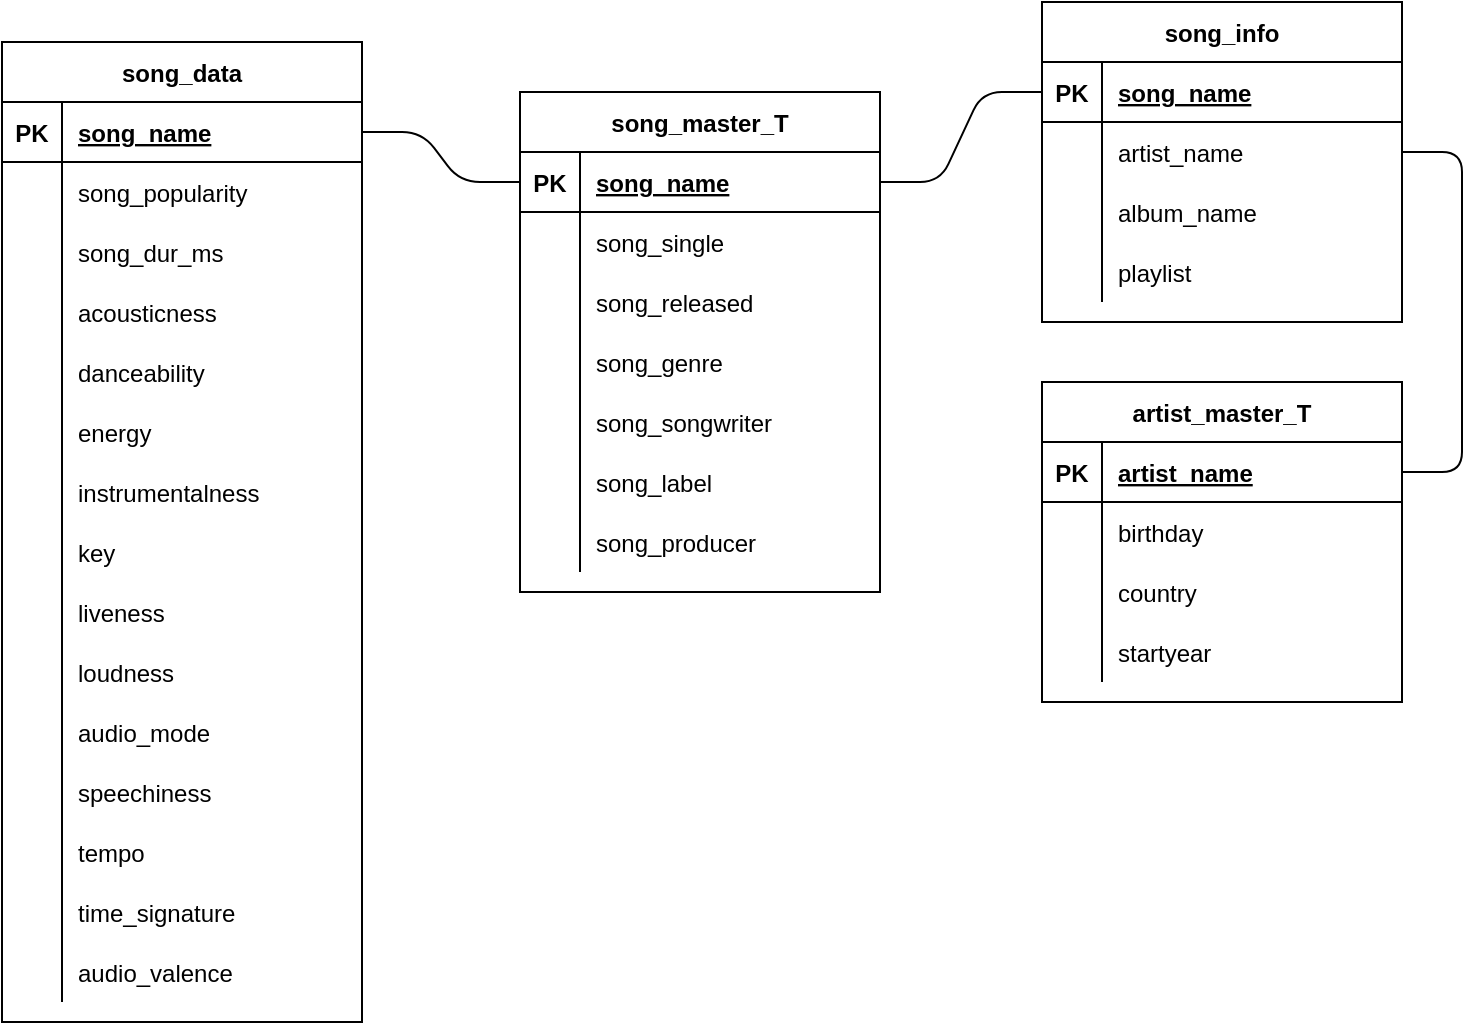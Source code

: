 <mxfile version="14.6.12" type="onedrive"><diagram id="lpdzLqTwHydC7Lj-aIhr" name="Page-1"><mxGraphModel dx="1902" dy="2097" grid="1" gridSize="10" guides="1" tooltips="1" connect="1" arrows="1" fold="1" page="1" pageScale="1" pageWidth="850" pageHeight="1100" math="0" shadow="0"><root><mxCell id="0"/><mxCell id="1" parent="0"/><mxCell id="hIlpSJhw-OCo-y1O8hSq-14" value="song_data" style="shape=table;startSize=30;container=1;collapsible=1;childLayout=tableLayout;fixedRows=1;rowLines=0;fontStyle=1;align=center;resizeLast=1;" parent="1" vertex="1"><mxGeometry x="100" y="-170" width="180" height="490" as="geometry"/></mxCell><mxCell id="hIlpSJhw-OCo-y1O8hSq-15" value="" style="shape=partialRectangle;collapsible=0;dropTarget=0;pointerEvents=0;fillColor=none;top=0;left=0;bottom=1;right=0;points=[[0,0.5],[1,0.5]];portConstraint=eastwest;" parent="hIlpSJhw-OCo-y1O8hSq-14" vertex="1"><mxGeometry y="30" width="180" height="30" as="geometry"/></mxCell><mxCell id="hIlpSJhw-OCo-y1O8hSq-16" value="PK" style="shape=partialRectangle;connectable=0;fillColor=none;top=0;left=0;bottom=0;right=0;fontStyle=1;overflow=hidden;" parent="hIlpSJhw-OCo-y1O8hSq-15" vertex="1"><mxGeometry width="30" height="30" as="geometry"/></mxCell><mxCell id="hIlpSJhw-OCo-y1O8hSq-17" value="song_name" style="shape=partialRectangle;connectable=0;fillColor=none;top=0;left=0;bottom=0;right=0;align=left;spacingLeft=6;fontStyle=5;overflow=hidden;" parent="hIlpSJhw-OCo-y1O8hSq-15" vertex="1"><mxGeometry x="30" width="150" height="30" as="geometry"/></mxCell><mxCell id="hIlpSJhw-OCo-y1O8hSq-21" value="" style="shape=partialRectangle;collapsible=0;dropTarget=0;pointerEvents=0;fillColor=none;top=0;left=0;bottom=0;right=0;points=[[0,0.5],[1,0.5]];portConstraint=eastwest;" parent="hIlpSJhw-OCo-y1O8hSq-14" vertex="1"><mxGeometry y="60" width="180" height="30" as="geometry"/></mxCell><mxCell id="hIlpSJhw-OCo-y1O8hSq-22" value="" style="shape=partialRectangle;connectable=0;fillColor=none;top=0;left=0;bottom=0;right=0;editable=1;overflow=hidden;" parent="hIlpSJhw-OCo-y1O8hSq-21" vertex="1"><mxGeometry width="30" height="30" as="geometry"/></mxCell><mxCell id="hIlpSJhw-OCo-y1O8hSq-23" value="song_popularity" style="shape=partialRectangle;connectable=0;fillColor=none;top=0;left=0;bottom=0;right=0;align=left;spacingLeft=6;overflow=hidden;" parent="hIlpSJhw-OCo-y1O8hSq-21" vertex="1"><mxGeometry x="30" width="150" height="30" as="geometry"/></mxCell><mxCell id="hIlpSJhw-OCo-y1O8hSq-24" value="" style="shape=partialRectangle;collapsible=0;dropTarget=0;pointerEvents=0;fillColor=none;top=0;left=0;bottom=0;right=0;points=[[0,0.5],[1,0.5]];portConstraint=eastwest;" parent="hIlpSJhw-OCo-y1O8hSq-14" vertex="1"><mxGeometry y="90" width="180" height="30" as="geometry"/></mxCell><mxCell id="hIlpSJhw-OCo-y1O8hSq-25" value="" style="shape=partialRectangle;connectable=0;fillColor=none;top=0;left=0;bottom=0;right=0;editable=1;overflow=hidden;" parent="hIlpSJhw-OCo-y1O8hSq-24" vertex="1"><mxGeometry width="30" height="30" as="geometry"/></mxCell><mxCell id="hIlpSJhw-OCo-y1O8hSq-26" value="song_dur_ms" style="shape=partialRectangle;connectable=0;fillColor=none;top=0;left=0;bottom=0;right=0;align=left;spacingLeft=6;overflow=hidden;" parent="hIlpSJhw-OCo-y1O8hSq-24" vertex="1"><mxGeometry x="30" width="150" height="30" as="geometry"/></mxCell><mxCell id="hIlpSJhw-OCo-y1O8hSq-27" value="" style="shape=partialRectangle;collapsible=0;dropTarget=0;pointerEvents=0;fillColor=none;top=0;left=0;bottom=0;right=0;points=[[0,0.5],[1,0.5]];portConstraint=eastwest;" parent="hIlpSJhw-OCo-y1O8hSq-14" vertex="1"><mxGeometry y="120" width="180" height="30" as="geometry"/></mxCell><mxCell id="hIlpSJhw-OCo-y1O8hSq-28" value="" style="shape=partialRectangle;connectable=0;fillColor=none;top=0;left=0;bottom=0;right=0;editable=1;overflow=hidden;" parent="hIlpSJhw-OCo-y1O8hSq-27" vertex="1"><mxGeometry width="30" height="30" as="geometry"/></mxCell><mxCell id="hIlpSJhw-OCo-y1O8hSq-29" value="acousticness" style="shape=partialRectangle;connectable=0;fillColor=none;top=0;left=0;bottom=0;right=0;align=left;spacingLeft=6;overflow=hidden;" parent="hIlpSJhw-OCo-y1O8hSq-27" vertex="1"><mxGeometry x="30" width="150" height="30" as="geometry"/></mxCell><mxCell id="hIlpSJhw-OCo-y1O8hSq-30" value="" style="shape=partialRectangle;collapsible=0;dropTarget=0;pointerEvents=0;fillColor=none;top=0;left=0;bottom=0;right=0;points=[[0,0.5],[1,0.5]];portConstraint=eastwest;" parent="hIlpSJhw-OCo-y1O8hSq-14" vertex="1"><mxGeometry y="150" width="180" height="30" as="geometry"/></mxCell><mxCell id="hIlpSJhw-OCo-y1O8hSq-31" value="" style="shape=partialRectangle;connectable=0;fillColor=none;top=0;left=0;bottom=0;right=0;editable=1;overflow=hidden;" parent="hIlpSJhw-OCo-y1O8hSq-30" vertex="1"><mxGeometry width="30" height="30" as="geometry"/></mxCell><mxCell id="hIlpSJhw-OCo-y1O8hSq-32" value="danceability" style="shape=partialRectangle;connectable=0;fillColor=none;top=0;left=0;bottom=0;right=0;align=left;spacingLeft=6;overflow=hidden;" parent="hIlpSJhw-OCo-y1O8hSq-30" vertex="1"><mxGeometry x="30" width="150" height="30" as="geometry"/></mxCell><mxCell id="hIlpSJhw-OCo-y1O8hSq-33" value="" style="shape=partialRectangle;collapsible=0;dropTarget=0;pointerEvents=0;fillColor=none;top=0;left=0;bottom=0;right=0;points=[[0,0.5],[1,0.5]];portConstraint=eastwest;" parent="hIlpSJhw-OCo-y1O8hSq-14" vertex="1"><mxGeometry y="180" width="180" height="30" as="geometry"/></mxCell><mxCell id="hIlpSJhw-OCo-y1O8hSq-34" value="" style="shape=partialRectangle;connectable=0;fillColor=none;top=0;left=0;bottom=0;right=0;editable=1;overflow=hidden;" parent="hIlpSJhw-OCo-y1O8hSq-33" vertex="1"><mxGeometry width="30" height="30" as="geometry"/></mxCell><mxCell id="hIlpSJhw-OCo-y1O8hSq-35" value="energy" style="shape=partialRectangle;connectable=0;fillColor=none;top=0;left=0;bottom=0;right=0;align=left;spacingLeft=6;overflow=hidden;" parent="hIlpSJhw-OCo-y1O8hSq-33" vertex="1"><mxGeometry x="30" width="150" height="30" as="geometry"/></mxCell><mxCell id="hIlpSJhw-OCo-y1O8hSq-36" value="" style="shape=partialRectangle;collapsible=0;dropTarget=0;pointerEvents=0;fillColor=none;top=0;left=0;bottom=0;right=0;points=[[0,0.5],[1,0.5]];portConstraint=eastwest;" parent="hIlpSJhw-OCo-y1O8hSq-14" vertex="1"><mxGeometry y="210" width="180" height="30" as="geometry"/></mxCell><mxCell id="hIlpSJhw-OCo-y1O8hSq-37" value="" style="shape=partialRectangle;connectable=0;fillColor=none;top=0;left=0;bottom=0;right=0;editable=1;overflow=hidden;" parent="hIlpSJhw-OCo-y1O8hSq-36" vertex="1"><mxGeometry width="30" height="30" as="geometry"/></mxCell><mxCell id="hIlpSJhw-OCo-y1O8hSq-38" value="instrumentalness" style="shape=partialRectangle;connectable=0;fillColor=none;top=0;left=0;bottom=0;right=0;align=left;spacingLeft=6;overflow=hidden;" parent="hIlpSJhw-OCo-y1O8hSq-36" vertex="1"><mxGeometry x="30" width="150" height="30" as="geometry"/></mxCell><mxCell id="hIlpSJhw-OCo-y1O8hSq-39" value="" style="shape=partialRectangle;collapsible=0;dropTarget=0;pointerEvents=0;fillColor=none;top=0;left=0;bottom=0;right=0;points=[[0,0.5],[1,0.5]];portConstraint=eastwest;" parent="hIlpSJhw-OCo-y1O8hSq-14" vertex="1"><mxGeometry y="240" width="180" height="30" as="geometry"/></mxCell><mxCell id="hIlpSJhw-OCo-y1O8hSq-40" value="" style="shape=partialRectangle;connectable=0;fillColor=none;top=0;left=0;bottom=0;right=0;editable=1;overflow=hidden;" parent="hIlpSJhw-OCo-y1O8hSq-39" vertex="1"><mxGeometry width="30" height="30" as="geometry"/></mxCell><mxCell id="hIlpSJhw-OCo-y1O8hSq-41" value="key" style="shape=partialRectangle;connectable=0;fillColor=none;top=0;left=0;bottom=0;right=0;align=left;spacingLeft=6;overflow=hidden;" parent="hIlpSJhw-OCo-y1O8hSq-39" vertex="1"><mxGeometry x="30" width="150" height="30" as="geometry"/></mxCell><mxCell id="hIlpSJhw-OCo-y1O8hSq-42" value="" style="shape=partialRectangle;collapsible=0;dropTarget=0;pointerEvents=0;fillColor=none;top=0;left=0;bottom=0;right=0;points=[[0,0.5],[1,0.5]];portConstraint=eastwest;" parent="hIlpSJhw-OCo-y1O8hSq-14" vertex="1"><mxGeometry y="270" width="180" height="30" as="geometry"/></mxCell><mxCell id="hIlpSJhw-OCo-y1O8hSq-43" value="" style="shape=partialRectangle;connectable=0;fillColor=none;top=0;left=0;bottom=0;right=0;editable=1;overflow=hidden;" parent="hIlpSJhw-OCo-y1O8hSq-42" vertex="1"><mxGeometry width="30" height="30" as="geometry"/></mxCell><mxCell id="hIlpSJhw-OCo-y1O8hSq-44" value="liveness" style="shape=partialRectangle;connectable=0;fillColor=none;top=0;left=0;bottom=0;right=0;align=left;spacingLeft=6;overflow=hidden;" parent="hIlpSJhw-OCo-y1O8hSq-42" vertex="1"><mxGeometry x="30" width="150" height="30" as="geometry"/></mxCell><mxCell id="hIlpSJhw-OCo-y1O8hSq-45" value="" style="shape=partialRectangle;collapsible=0;dropTarget=0;pointerEvents=0;fillColor=none;top=0;left=0;bottom=0;right=0;points=[[0,0.5],[1,0.5]];portConstraint=eastwest;" parent="hIlpSJhw-OCo-y1O8hSq-14" vertex="1"><mxGeometry y="300" width="180" height="30" as="geometry"/></mxCell><mxCell id="hIlpSJhw-OCo-y1O8hSq-46" value="" style="shape=partialRectangle;connectable=0;fillColor=none;top=0;left=0;bottom=0;right=0;editable=1;overflow=hidden;" parent="hIlpSJhw-OCo-y1O8hSq-45" vertex="1"><mxGeometry width="30" height="30" as="geometry"/></mxCell><mxCell id="hIlpSJhw-OCo-y1O8hSq-47" value="loudness" style="shape=partialRectangle;connectable=0;fillColor=none;top=0;left=0;bottom=0;right=0;align=left;spacingLeft=6;overflow=hidden;" parent="hIlpSJhw-OCo-y1O8hSq-45" vertex="1"><mxGeometry x="30" width="150" height="30" as="geometry"/></mxCell><mxCell id="hIlpSJhw-OCo-y1O8hSq-48" value="" style="shape=partialRectangle;collapsible=0;dropTarget=0;pointerEvents=0;fillColor=none;top=0;left=0;bottom=0;right=0;points=[[0,0.5],[1,0.5]];portConstraint=eastwest;" parent="hIlpSJhw-OCo-y1O8hSq-14" vertex="1"><mxGeometry y="330" width="180" height="30" as="geometry"/></mxCell><mxCell id="hIlpSJhw-OCo-y1O8hSq-49" value="" style="shape=partialRectangle;connectable=0;fillColor=none;top=0;left=0;bottom=0;right=0;editable=1;overflow=hidden;" parent="hIlpSJhw-OCo-y1O8hSq-48" vertex="1"><mxGeometry width="30" height="30" as="geometry"/></mxCell><mxCell id="hIlpSJhw-OCo-y1O8hSq-50" value="audio_mode" style="shape=partialRectangle;connectable=0;fillColor=none;top=0;left=0;bottom=0;right=0;align=left;spacingLeft=6;overflow=hidden;" parent="hIlpSJhw-OCo-y1O8hSq-48" vertex="1"><mxGeometry x="30" width="150" height="30" as="geometry"/></mxCell><mxCell id="hIlpSJhw-OCo-y1O8hSq-51" value="" style="shape=partialRectangle;collapsible=0;dropTarget=0;pointerEvents=0;fillColor=none;top=0;left=0;bottom=0;right=0;points=[[0,0.5],[1,0.5]];portConstraint=eastwest;" parent="hIlpSJhw-OCo-y1O8hSq-14" vertex="1"><mxGeometry y="360" width="180" height="30" as="geometry"/></mxCell><mxCell id="hIlpSJhw-OCo-y1O8hSq-52" value="" style="shape=partialRectangle;connectable=0;fillColor=none;top=0;left=0;bottom=0;right=0;editable=1;overflow=hidden;" parent="hIlpSJhw-OCo-y1O8hSq-51" vertex="1"><mxGeometry width="30" height="30" as="geometry"/></mxCell><mxCell id="hIlpSJhw-OCo-y1O8hSq-53" value="speechiness" style="shape=partialRectangle;connectable=0;fillColor=none;top=0;left=0;bottom=0;right=0;align=left;spacingLeft=6;overflow=hidden;" parent="hIlpSJhw-OCo-y1O8hSq-51" vertex="1"><mxGeometry x="30" width="150" height="30" as="geometry"/></mxCell><mxCell id="hIlpSJhw-OCo-y1O8hSq-54" value="" style="shape=partialRectangle;collapsible=0;dropTarget=0;pointerEvents=0;fillColor=none;top=0;left=0;bottom=0;right=0;points=[[0,0.5],[1,0.5]];portConstraint=eastwest;" parent="hIlpSJhw-OCo-y1O8hSq-14" vertex="1"><mxGeometry y="390" width="180" height="30" as="geometry"/></mxCell><mxCell id="hIlpSJhw-OCo-y1O8hSq-55" value="" style="shape=partialRectangle;connectable=0;fillColor=none;top=0;left=0;bottom=0;right=0;editable=1;overflow=hidden;" parent="hIlpSJhw-OCo-y1O8hSq-54" vertex="1"><mxGeometry width="30" height="30" as="geometry"/></mxCell><mxCell id="hIlpSJhw-OCo-y1O8hSq-56" value="tempo" style="shape=partialRectangle;connectable=0;fillColor=none;top=0;left=0;bottom=0;right=0;align=left;spacingLeft=6;overflow=hidden;" parent="hIlpSJhw-OCo-y1O8hSq-54" vertex="1"><mxGeometry x="30" width="150" height="30" as="geometry"/></mxCell><mxCell id="hIlpSJhw-OCo-y1O8hSq-57" value="" style="shape=partialRectangle;collapsible=0;dropTarget=0;pointerEvents=0;fillColor=none;top=0;left=0;bottom=0;right=0;points=[[0,0.5],[1,0.5]];portConstraint=eastwest;" parent="hIlpSJhw-OCo-y1O8hSq-14" vertex="1"><mxGeometry y="420" width="180" height="30" as="geometry"/></mxCell><mxCell id="hIlpSJhw-OCo-y1O8hSq-58" value="" style="shape=partialRectangle;connectable=0;fillColor=none;top=0;left=0;bottom=0;right=0;editable=1;overflow=hidden;" parent="hIlpSJhw-OCo-y1O8hSq-57" vertex="1"><mxGeometry width="30" height="30" as="geometry"/></mxCell><mxCell id="hIlpSJhw-OCo-y1O8hSq-59" value="time_signature" style="shape=partialRectangle;connectable=0;fillColor=none;top=0;left=0;bottom=0;right=0;align=left;spacingLeft=6;overflow=hidden;" parent="hIlpSJhw-OCo-y1O8hSq-57" vertex="1"><mxGeometry x="30" width="150" height="30" as="geometry"/></mxCell><mxCell id="hIlpSJhw-OCo-y1O8hSq-60" value="" style="shape=partialRectangle;collapsible=0;dropTarget=0;pointerEvents=0;fillColor=none;top=0;left=0;bottom=0;right=0;points=[[0,0.5],[1,0.5]];portConstraint=eastwest;" parent="hIlpSJhw-OCo-y1O8hSq-14" vertex="1"><mxGeometry y="450" width="180" height="30" as="geometry"/></mxCell><mxCell id="hIlpSJhw-OCo-y1O8hSq-61" value="" style="shape=partialRectangle;connectable=0;fillColor=none;top=0;left=0;bottom=0;right=0;editable=1;overflow=hidden;" parent="hIlpSJhw-OCo-y1O8hSq-60" vertex="1"><mxGeometry width="30" height="30" as="geometry"/></mxCell><mxCell id="hIlpSJhw-OCo-y1O8hSq-62" value="audio_valence" style="shape=partialRectangle;connectable=0;fillColor=none;top=0;left=0;bottom=0;right=0;align=left;spacingLeft=6;overflow=hidden;" parent="hIlpSJhw-OCo-y1O8hSq-60" vertex="1"><mxGeometry x="30" width="150" height="30" as="geometry"/></mxCell><mxCell id="hIlpSJhw-OCo-y1O8hSq-76" value="song_info" style="shape=table;startSize=30;container=1;collapsible=1;childLayout=tableLayout;fixedRows=1;rowLines=0;fontStyle=1;align=center;resizeLast=1;" parent="1" vertex="1"><mxGeometry x="620" y="-190" width="180" height="160" as="geometry"/></mxCell><mxCell id="hIlpSJhw-OCo-y1O8hSq-77" value="" style="shape=partialRectangle;collapsible=0;dropTarget=0;pointerEvents=0;fillColor=none;top=0;left=0;bottom=1;right=0;points=[[0,0.5],[1,0.5]];portConstraint=eastwest;" parent="hIlpSJhw-OCo-y1O8hSq-76" vertex="1"><mxGeometry y="30" width="180" height="30" as="geometry"/></mxCell><mxCell id="hIlpSJhw-OCo-y1O8hSq-78" value="PK" style="shape=partialRectangle;connectable=0;fillColor=none;top=0;left=0;bottom=0;right=0;fontStyle=1;overflow=hidden;" parent="hIlpSJhw-OCo-y1O8hSq-77" vertex="1"><mxGeometry width="30" height="30" as="geometry"/></mxCell><mxCell id="hIlpSJhw-OCo-y1O8hSq-79" value="song_name" style="shape=partialRectangle;connectable=0;fillColor=none;top=0;left=0;bottom=0;right=0;align=left;spacingLeft=6;fontStyle=5;overflow=hidden;" parent="hIlpSJhw-OCo-y1O8hSq-77" vertex="1"><mxGeometry x="30" width="150" height="30" as="geometry"/></mxCell><mxCell id="hIlpSJhw-OCo-y1O8hSq-80" value="" style="shape=partialRectangle;collapsible=0;dropTarget=0;pointerEvents=0;fillColor=none;top=0;left=0;bottom=0;right=0;points=[[0,0.5],[1,0.5]];portConstraint=eastwest;" parent="hIlpSJhw-OCo-y1O8hSq-76" vertex="1"><mxGeometry y="60" width="180" height="30" as="geometry"/></mxCell><mxCell id="hIlpSJhw-OCo-y1O8hSq-81" value="" style="shape=partialRectangle;connectable=0;fillColor=none;top=0;left=0;bottom=0;right=0;editable=1;overflow=hidden;" parent="hIlpSJhw-OCo-y1O8hSq-80" vertex="1"><mxGeometry width="30" height="30" as="geometry"/></mxCell><mxCell id="hIlpSJhw-OCo-y1O8hSq-82" value="artist_name" style="shape=partialRectangle;connectable=0;fillColor=none;top=0;left=0;bottom=0;right=0;align=left;spacingLeft=6;overflow=hidden;" parent="hIlpSJhw-OCo-y1O8hSq-80" vertex="1"><mxGeometry x="30" width="150" height="30" as="geometry"/></mxCell><mxCell id="g0FdShLbzCqa86mFu7aO-1" value="" style="shape=partialRectangle;collapsible=0;dropTarget=0;pointerEvents=0;fillColor=none;top=0;left=0;bottom=0;right=0;points=[[0,0.5],[1,0.5]];portConstraint=eastwest;" vertex="1" parent="hIlpSJhw-OCo-y1O8hSq-76"><mxGeometry y="90" width="180" height="30" as="geometry"/></mxCell><mxCell id="g0FdShLbzCqa86mFu7aO-2" value="" style="shape=partialRectangle;connectable=0;fillColor=none;top=0;left=0;bottom=0;right=0;editable=1;overflow=hidden;" vertex="1" parent="g0FdShLbzCqa86mFu7aO-1"><mxGeometry width="30" height="30" as="geometry"/></mxCell><mxCell id="g0FdShLbzCqa86mFu7aO-3" value="album_name" style="shape=partialRectangle;connectable=0;fillColor=none;top=0;left=0;bottom=0;right=0;align=left;spacingLeft=6;overflow=hidden;" vertex="1" parent="g0FdShLbzCqa86mFu7aO-1"><mxGeometry x="30" width="150" height="30" as="geometry"/></mxCell><mxCell id="g0FdShLbzCqa86mFu7aO-4" value="" style="shape=partialRectangle;collapsible=0;dropTarget=0;pointerEvents=0;fillColor=none;top=0;left=0;bottom=0;right=0;points=[[0,0.5],[1,0.5]];portConstraint=eastwest;" vertex="1" parent="hIlpSJhw-OCo-y1O8hSq-76"><mxGeometry y="120" width="180" height="30" as="geometry"/></mxCell><mxCell id="g0FdShLbzCqa86mFu7aO-5" value="" style="shape=partialRectangle;connectable=0;fillColor=none;top=0;left=0;bottom=0;right=0;editable=1;overflow=hidden;" vertex="1" parent="g0FdShLbzCqa86mFu7aO-4"><mxGeometry width="30" height="30" as="geometry"/></mxCell><mxCell id="g0FdShLbzCqa86mFu7aO-6" value="playlist" style="shape=partialRectangle;connectable=0;fillColor=none;top=0;left=0;bottom=0;right=0;align=left;spacingLeft=6;overflow=hidden;" vertex="1" parent="g0FdShLbzCqa86mFu7aO-4"><mxGeometry x="30" width="150" height="30" as="geometry"/></mxCell><mxCell id="hIlpSJhw-OCo-y1O8hSq-83" value="song_master_T" style="shape=table;startSize=30;container=1;collapsible=1;childLayout=tableLayout;fixedRows=1;rowLines=0;fontStyle=1;align=center;resizeLast=1;" parent="1" vertex="1"><mxGeometry x="359" y="-145" width="180" height="250" as="geometry"/></mxCell><mxCell id="hIlpSJhw-OCo-y1O8hSq-84" value="" style="shape=partialRectangle;collapsible=0;dropTarget=0;pointerEvents=0;fillColor=none;top=0;left=0;bottom=1;right=0;points=[[0,0.5],[1,0.5]];portConstraint=eastwest;" parent="hIlpSJhw-OCo-y1O8hSq-83" vertex="1"><mxGeometry y="30" width="180" height="30" as="geometry"/></mxCell><mxCell id="hIlpSJhw-OCo-y1O8hSq-85" value="PK" style="shape=partialRectangle;connectable=0;fillColor=none;top=0;left=0;bottom=0;right=0;fontStyle=1;overflow=hidden;" parent="hIlpSJhw-OCo-y1O8hSq-84" vertex="1"><mxGeometry width="30" height="30" as="geometry"/></mxCell><mxCell id="hIlpSJhw-OCo-y1O8hSq-86" value="song_name" style="shape=partialRectangle;connectable=0;fillColor=none;top=0;left=0;bottom=0;right=0;align=left;spacingLeft=6;fontStyle=5;overflow=hidden;" parent="hIlpSJhw-OCo-y1O8hSq-84" vertex="1"><mxGeometry x="30" width="150" height="30" as="geometry"/></mxCell><mxCell id="OFZmVhk03DgR7zSNvZ43-4" value="" style="shape=partialRectangle;collapsible=0;dropTarget=0;pointerEvents=0;fillColor=none;top=0;left=0;bottom=0;right=0;points=[[0,0.5],[1,0.5]];portConstraint=eastwest;" parent="hIlpSJhw-OCo-y1O8hSq-83" vertex="1"><mxGeometry y="60" width="180" height="30" as="geometry"/></mxCell><mxCell id="OFZmVhk03DgR7zSNvZ43-5" value="" style="shape=partialRectangle;connectable=0;fillColor=none;top=0;left=0;bottom=0;right=0;editable=1;overflow=hidden;" parent="OFZmVhk03DgR7zSNvZ43-4" vertex="1"><mxGeometry width="30" height="30" as="geometry"/></mxCell><mxCell id="OFZmVhk03DgR7zSNvZ43-6" value="song_single" style="shape=partialRectangle;connectable=0;fillColor=none;top=0;left=0;bottom=0;right=0;align=left;spacingLeft=6;overflow=hidden;" parent="OFZmVhk03DgR7zSNvZ43-4" vertex="1"><mxGeometry x="30" width="150" height="30" as="geometry"/></mxCell><mxCell id="hIlpSJhw-OCo-y1O8hSq-90" value="" style="shape=partialRectangle;collapsible=0;dropTarget=0;pointerEvents=0;fillColor=none;top=0;left=0;bottom=0;right=0;points=[[0,0.5],[1,0.5]];portConstraint=eastwest;" parent="hIlpSJhw-OCo-y1O8hSq-83" vertex="1"><mxGeometry y="90" width="180" height="30" as="geometry"/></mxCell><mxCell id="hIlpSJhw-OCo-y1O8hSq-91" value="" style="shape=partialRectangle;connectable=0;fillColor=none;top=0;left=0;bottom=0;right=0;editable=1;overflow=hidden;" parent="hIlpSJhw-OCo-y1O8hSq-90" vertex="1"><mxGeometry width="30" height="30" as="geometry"/></mxCell><mxCell id="hIlpSJhw-OCo-y1O8hSq-92" value="song_released" style="shape=partialRectangle;connectable=0;fillColor=none;top=0;left=0;bottom=0;right=0;align=left;spacingLeft=6;overflow=hidden;" parent="hIlpSJhw-OCo-y1O8hSq-90" vertex="1"><mxGeometry x="30" width="150" height="30" as="geometry"/></mxCell><mxCell id="hIlpSJhw-OCo-y1O8hSq-93" value="" style="shape=partialRectangle;collapsible=0;dropTarget=0;pointerEvents=0;fillColor=none;top=0;left=0;bottom=0;right=0;points=[[0,0.5],[1,0.5]];portConstraint=eastwest;" parent="hIlpSJhw-OCo-y1O8hSq-83" vertex="1"><mxGeometry y="120" width="180" height="30" as="geometry"/></mxCell><mxCell id="hIlpSJhw-OCo-y1O8hSq-94" value="" style="shape=partialRectangle;connectable=0;fillColor=none;top=0;left=0;bottom=0;right=0;editable=1;overflow=hidden;" parent="hIlpSJhw-OCo-y1O8hSq-93" vertex="1"><mxGeometry width="30" height="30" as="geometry"/></mxCell><mxCell id="hIlpSJhw-OCo-y1O8hSq-95" value="song_genre" style="shape=partialRectangle;connectable=0;fillColor=none;top=0;left=0;bottom=0;right=0;align=left;spacingLeft=6;overflow=hidden;" parent="hIlpSJhw-OCo-y1O8hSq-93" vertex="1"><mxGeometry x="30" width="150" height="30" as="geometry"/></mxCell><mxCell id="hIlpSJhw-OCo-y1O8hSq-96" value="" style="shape=partialRectangle;collapsible=0;dropTarget=0;pointerEvents=0;fillColor=none;top=0;left=0;bottom=0;right=0;points=[[0,0.5],[1,0.5]];portConstraint=eastwest;" parent="hIlpSJhw-OCo-y1O8hSq-83" vertex="1"><mxGeometry y="150" width="180" height="30" as="geometry"/></mxCell><mxCell id="hIlpSJhw-OCo-y1O8hSq-97" value="" style="shape=partialRectangle;connectable=0;fillColor=none;top=0;left=0;bottom=0;right=0;editable=1;overflow=hidden;" parent="hIlpSJhw-OCo-y1O8hSq-96" vertex="1"><mxGeometry width="30" height="30" as="geometry"/></mxCell><mxCell id="hIlpSJhw-OCo-y1O8hSq-98" value="song_songwriter" style="shape=partialRectangle;connectable=0;fillColor=none;top=0;left=0;bottom=0;right=0;align=left;spacingLeft=6;overflow=hidden;" parent="hIlpSJhw-OCo-y1O8hSq-96" vertex="1"><mxGeometry x="30" width="150" height="30" as="geometry"/></mxCell><mxCell id="hIlpSJhw-OCo-y1O8hSq-99" value="" style="shape=partialRectangle;collapsible=0;dropTarget=0;pointerEvents=0;fillColor=none;top=0;left=0;bottom=0;right=0;points=[[0,0.5],[1,0.5]];portConstraint=eastwest;" parent="hIlpSJhw-OCo-y1O8hSq-83" vertex="1"><mxGeometry y="180" width="180" height="30" as="geometry"/></mxCell><mxCell id="hIlpSJhw-OCo-y1O8hSq-100" value="" style="shape=partialRectangle;connectable=0;fillColor=none;top=0;left=0;bottom=0;right=0;editable=1;overflow=hidden;" parent="hIlpSJhw-OCo-y1O8hSq-99" vertex="1"><mxGeometry width="30" height="30" as="geometry"/></mxCell><mxCell id="hIlpSJhw-OCo-y1O8hSq-101" value="song_label" style="shape=partialRectangle;connectable=0;fillColor=none;top=0;left=0;bottom=0;right=0;align=left;spacingLeft=6;overflow=hidden;" parent="hIlpSJhw-OCo-y1O8hSq-99" vertex="1"><mxGeometry x="30" width="150" height="30" as="geometry"/></mxCell><mxCell id="hIlpSJhw-OCo-y1O8hSq-102" value="" style="shape=partialRectangle;collapsible=0;dropTarget=0;pointerEvents=0;fillColor=none;top=0;left=0;bottom=0;right=0;points=[[0,0.5],[1,0.5]];portConstraint=eastwest;" parent="hIlpSJhw-OCo-y1O8hSq-83" vertex="1"><mxGeometry y="210" width="180" height="30" as="geometry"/></mxCell><mxCell id="hIlpSJhw-OCo-y1O8hSq-103" value="" style="shape=partialRectangle;connectable=0;fillColor=none;top=0;left=0;bottom=0;right=0;editable=1;overflow=hidden;" parent="hIlpSJhw-OCo-y1O8hSq-102" vertex="1"><mxGeometry width="30" height="30" as="geometry"/></mxCell><mxCell id="hIlpSJhw-OCo-y1O8hSq-104" value="song_producer" style="shape=partialRectangle;connectable=0;fillColor=none;top=0;left=0;bottom=0;right=0;align=left;spacingLeft=6;overflow=hidden;" parent="hIlpSJhw-OCo-y1O8hSq-102" vertex="1"><mxGeometry x="30" width="150" height="30" as="geometry"/></mxCell><mxCell id="hIlpSJhw-OCo-y1O8hSq-105" value="artist_master_T" style="shape=table;startSize=30;container=1;collapsible=1;childLayout=tableLayout;fixedRows=1;rowLines=0;fontStyle=1;align=center;resizeLast=1;" parent="1" vertex="1"><mxGeometry x="620" width="180" height="160" as="geometry"/></mxCell><mxCell id="hIlpSJhw-OCo-y1O8hSq-106" value="" style="shape=partialRectangle;collapsible=0;dropTarget=0;pointerEvents=0;fillColor=none;top=0;left=0;bottom=1;right=0;points=[[0,0.5],[1,0.5]];portConstraint=eastwest;" parent="hIlpSJhw-OCo-y1O8hSq-105" vertex="1"><mxGeometry y="30" width="180" height="30" as="geometry"/></mxCell><mxCell id="hIlpSJhw-OCo-y1O8hSq-107" value="PK" style="shape=partialRectangle;connectable=0;fillColor=none;top=0;left=0;bottom=0;right=0;fontStyle=1;overflow=hidden;" parent="hIlpSJhw-OCo-y1O8hSq-106" vertex="1"><mxGeometry width="30" height="30" as="geometry"/></mxCell><mxCell id="hIlpSJhw-OCo-y1O8hSq-108" value="artist_name" style="shape=partialRectangle;connectable=0;fillColor=none;top=0;left=0;bottom=0;right=0;align=left;spacingLeft=6;fontStyle=5;overflow=hidden;" parent="hIlpSJhw-OCo-y1O8hSq-106" vertex="1"><mxGeometry x="30" width="150" height="30" as="geometry"/></mxCell><mxCell id="hIlpSJhw-OCo-y1O8hSq-109" value="" style="shape=partialRectangle;collapsible=0;dropTarget=0;pointerEvents=0;fillColor=none;top=0;left=0;bottom=0;right=0;points=[[0,0.5],[1,0.5]];portConstraint=eastwest;" parent="hIlpSJhw-OCo-y1O8hSq-105" vertex="1"><mxGeometry y="60" width="180" height="30" as="geometry"/></mxCell><mxCell id="hIlpSJhw-OCo-y1O8hSq-110" value="" style="shape=partialRectangle;connectable=0;fillColor=none;top=0;left=0;bottom=0;right=0;editable=1;overflow=hidden;" parent="hIlpSJhw-OCo-y1O8hSq-109" vertex="1"><mxGeometry width="30" height="30" as="geometry"/></mxCell><mxCell id="hIlpSJhw-OCo-y1O8hSq-111" value="birthday" style="shape=partialRectangle;connectable=0;fillColor=none;top=0;left=0;bottom=0;right=0;align=left;spacingLeft=6;overflow=hidden;" parent="hIlpSJhw-OCo-y1O8hSq-109" vertex="1"><mxGeometry x="30" width="150" height="30" as="geometry"/></mxCell><mxCell id="hIlpSJhw-OCo-y1O8hSq-112" value="" style="shape=partialRectangle;collapsible=0;dropTarget=0;pointerEvents=0;fillColor=none;top=0;left=0;bottom=0;right=0;points=[[0,0.5],[1,0.5]];portConstraint=eastwest;" parent="hIlpSJhw-OCo-y1O8hSq-105" vertex="1"><mxGeometry y="90" width="180" height="30" as="geometry"/></mxCell><mxCell id="hIlpSJhw-OCo-y1O8hSq-113" value="" style="shape=partialRectangle;connectable=0;fillColor=none;top=0;left=0;bottom=0;right=0;editable=1;overflow=hidden;" parent="hIlpSJhw-OCo-y1O8hSq-112" vertex="1"><mxGeometry width="30" height="30" as="geometry"/></mxCell><mxCell id="hIlpSJhw-OCo-y1O8hSq-114" value="country" style="shape=partialRectangle;connectable=0;fillColor=none;top=0;left=0;bottom=0;right=0;align=left;spacingLeft=6;overflow=hidden;" parent="hIlpSJhw-OCo-y1O8hSq-112" vertex="1"><mxGeometry x="30" width="150" height="30" as="geometry"/></mxCell><mxCell id="hIlpSJhw-OCo-y1O8hSq-115" value="" style="shape=partialRectangle;collapsible=0;dropTarget=0;pointerEvents=0;fillColor=none;top=0;left=0;bottom=0;right=0;points=[[0,0.5],[1,0.5]];portConstraint=eastwest;" parent="hIlpSJhw-OCo-y1O8hSq-105" vertex="1"><mxGeometry y="120" width="180" height="30" as="geometry"/></mxCell><mxCell id="hIlpSJhw-OCo-y1O8hSq-116" value="" style="shape=partialRectangle;connectable=0;fillColor=none;top=0;left=0;bottom=0;right=0;editable=1;overflow=hidden;" parent="hIlpSJhw-OCo-y1O8hSq-115" vertex="1"><mxGeometry width="30" height="30" as="geometry"/></mxCell><mxCell id="hIlpSJhw-OCo-y1O8hSq-117" value="startyear" style="shape=partialRectangle;connectable=0;fillColor=none;top=0;left=0;bottom=0;right=0;align=left;spacingLeft=6;overflow=hidden;" parent="hIlpSJhw-OCo-y1O8hSq-115" vertex="1"><mxGeometry x="30" width="150" height="30" as="geometry"/></mxCell><mxCell id="g0FdShLbzCqa86mFu7aO-7" value="" style="edgeStyle=entityRelationEdgeStyle;fontSize=12;html=1;endArrow=none;startArrow=none;entryX=1;entryY=0.5;entryDx=0;entryDy=0;endSize=12;startSize=12;startFill=0;endFill=0;" edge="1" parent="1" source="hIlpSJhw-OCo-y1O8hSq-84" target="hIlpSJhw-OCo-y1O8hSq-15"><mxGeometry width="100" height="100" relative="1" as="geometry"><mxPoint x="330" y="-220" as="sourcePoint"/><mxPoint x="430" y="-320" as="targetPoint"/></mxGeometry></mxCell><mxCell id="g0FdShLbzCqa86mFu7aO-8" value="" style="edgeStyle=entityRelationEdgeStyle;fontSize=12;html=1;endArrow=none;startArrow=none;entryX=1;entryY=0.5;entryDx=0;entryDy=0;endSize=12;startSize=12;exitX=0;exitY=0.5;exitDx=0;exitDy=0;startFill=0;endFill=0;" edge="1" parent="1" source="hIlpSJhw-OCo-y1O8hSq-77" target="hIlpSJhw-OCo-y1O8hSq-84"><mxGeometry width="100" height="100" relative="1" as="geometry"><mxPoint x="549" y="225" as="sourcePoint"/><mxPoint x="470" y="200" as="targetPoint"/></mxGeometry></mxCell><mxCell id="g0FdShLbzCqa86mFu7aO-9" value="" style="edgeStyle=entityRelationEdgeStyle;fontSize=12;html=1;endArrow=none;startArrow=none;entryX=1;entryY=0.5;entryDx=0;entryDy=0;endSize=12;startSize=12;startFill=0;endFill=0;" edge="1" parent="1" source="hIlpSJhw-OCo-y1O8hSq-106" target="hIlpSJhw-OCo-y1O8hSq-80"><mxGeometry width="100" height="100" relative="1" as="geometry"><mxPoint x="531" y="200" as="sourcePoint"/><mxPoint x="450" y="245" as="targetPoint"/></mxGeometry></mxCell></root></mxGraphModel></diagram></mxfile>